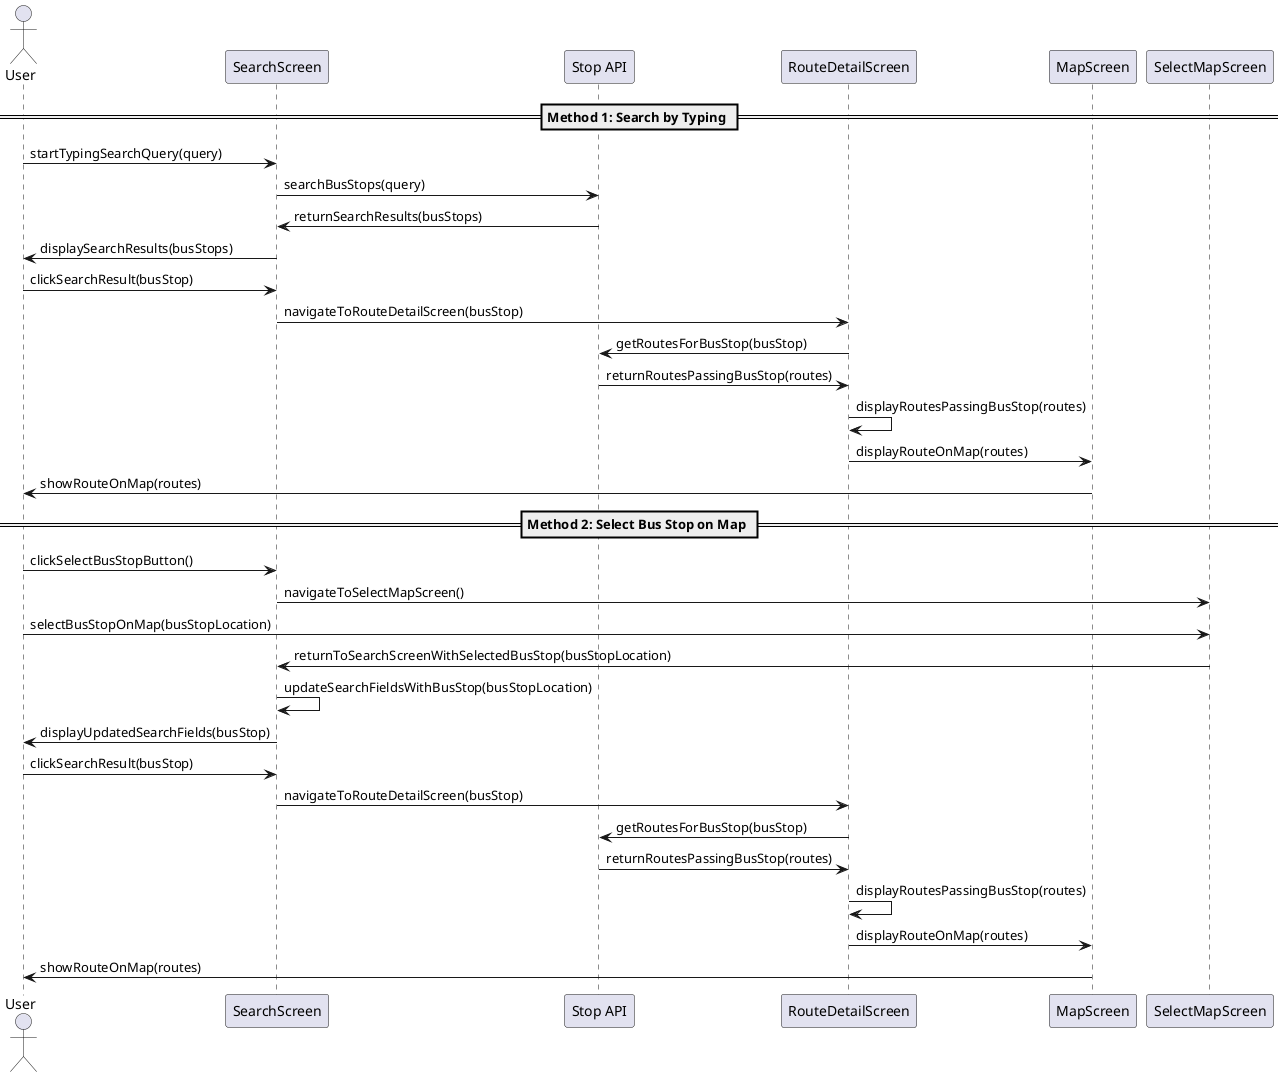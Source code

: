 @startuml

actor User
participant SearchScreen
participant "Stop API" as StopAPI
participant "RouteDetailScreen" as RouteDetailScreen
participant "MapScreen" as RouteMapScreen

== Method 1: Search by Typing ==
User -> SearchScreen : startTypingSearchQuery(query)
SearchScreen -> StopAPI : searchBusStops(query)
StopAPI -> SearchScreen : returnSearchResults(busStops)
SearchScreen -> User : displaySearchResults(busStops)

User -> SearchScreen : clickSearchResult(busStop)
SearchScreen -> RouteDetailScreen : navigateToRouteDetailScreen(busStop)
RouteDetailScreen -> StopAPI : getRoutesForBusStop(busStop)
StopAPI -> RouteDetailScreen : returnRoutesPassingBusStop(routes)
RouteDetailScreen -> RouteDetailScreen : displayRoutesPassingBusStop(routes)
RouteDetailScreen -> RouteMapScreen : displayRouteOnMap(routes)
RouteMapScreen -> User : showRouteOnMap(routes)

== Method 2: Select Bus Stop on Map ==
User -> SearchScreen : clickSelectBusStopButton()
SearchScreen -> SelectMapScreen : navigateToSelectMapScreen()
User -> SelectMapScreen : selectBusStopOnMap(busStopLocation)
SelectMapScreen -> SearchScreen : returnToSearchScreenWithSelectedBusStop(busStopLocation)
SearchScreen -> SearchScreen : updateSearchFieldsWithBusStop(busStopLocation)
SearchScreen -> User : displayUpdatedSearchFields(busStop)

User -> SearchScreen : clickSearchResult(busStop)
SearchScreen -> RouteDetailScreen : navigateToRouteDetailScreen(busStop)
RouteDetailScreen -> StopAPI : getRoutesForBusStop(busStop)
StopAPI -> RouteDetailScreen : returnRoutesPassingBusStop(routes)
RouteDetailScreen -> RouteDetailScreen : displayRoutesPassingBusStop(routes)
RouteDetailScreen -> RouteMapScreen : displayRouteOnMap(routes)
RouteMapScreen -> User : showRouteOnMap(routes)

@enduml
